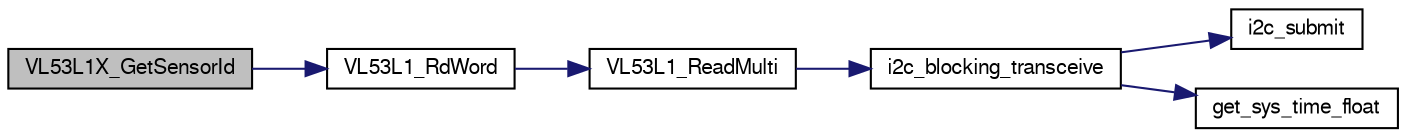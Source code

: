 digraph "VL53L1X_GetSensorId"
{
  edge [fontname="FreeSans",fontsize="10",labelfontname="FreeSans",labelfontsize="10"];
  node [fontname="FreeSans",fontsize="10",shape=record];
  rankdir="LR";
  Node1 [label="VL53L1X_GetSensorId",height=0.2,width=0.4,color="black", fillcolor="grey75", style="filled", fontcolor="black"];
  Node1 -> Node2 [color="midnightblue",fontsize="10",style="solid",fontname="FreeSans"];
  Node2 [label="VL53L1_RdWord",height=0.2,width=0.4,color="black", fillcolor="white", style="filled",URL="$vl53l1__platform_8c.html#a9b2c1fcb13887dc91678a65b22aad3cd",tooltip="VL53L1_RdWord() definition. "];
  Node2 -> Node3 [color="midnightblue",fontsize="10",style="solid",fontname="FreeSans"];
  Node3 [label="VL53L1_ReadMulti",height=0.2,width=0.4,color="black", fillcolor="white", style="filled",URL="$vl53l1__platform_8c.html#ab999b09c3be53bbc7715d25007750916",tooltip="VL53L1_ReadMulti() definition. "];
  Node3 -> Node4 [color="midnightblue",fontsize="10",style="solid",fontname="FreeSans"];
  Node4 [label="i2c_blocking_transceive",height=0.2,width=0.4,color="black", fillcolor="white", style="filled",URL="$group__i2c.html#ga0666a38e1bb2dc7a6b796a404e27fef4",tooltip="Submit a write/read transaction and wait for it to complete. "];
  Node4 -> Node5 [color="midnightblue",fontsize="10",style="solid",fontname="FreeSans"];
  Node5 [label="i2c_submit",height=0.2,width=0.4,color="black", fillcolor="white", style="filled",URL="$group__i2c.html#ga4eed48e542a9c71b93372f5a38d7e367",tooltip="Submit a I2C transaction. "];
  Node4 -> Node6 [color="midnightblue",fontsize="10",style="solid",fontname="FreeSans"];
  Node6 [label="get_sys_time_float",height=0.2,width=0.4,color="black", fillcolor="white", style="filled",URL="$sys__time_8h.html#af486c2fb33d8d33645256a9970eb056e",tooltip="Get the time in seconds since startup. "];
}

